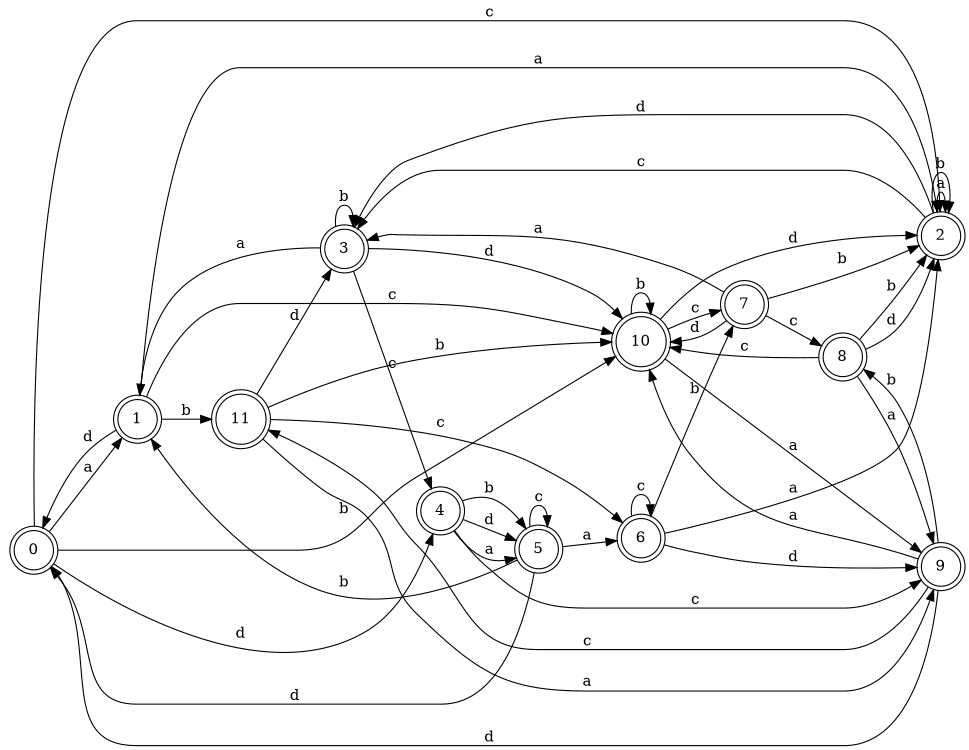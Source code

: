 digraph n10_3 {
__start0 [label="" shape="none"];

rankdir=LR;
size="8,5";

s0 [style="rounded,filled", color="black", fillcolor="white" shape="doublecircle", label="0"];
s1 [style="rounded,filled", color="black", fillcolor="white" shape="doublecircle", label="1"];
s2 [style="rounded,filled", color="black", fillcolor="white" shape="doublecircle", label="2"];
s3 [style="rounded,filled", color="black", fillcolor="white" shape="doublecircle", label="3"];
s4 [style="rounded,filled", color="black", fillcolor="white" shape="doublecircle", label="4"];
s5 [style="rounded,filled", color="black", fillcolor="white" shape="doublecircle", label="5"];
s6 [style="rounded,filled", color="black", fillcolor="white" shape="doublecircle", label="6"];
s7 [style="rounded,filled", color="black", fillcolor="white" shape="doublecircle", label="7"];
s8 [style="rounded,filled", color="black", fillcolor="white" shape="doublecircle", label="8"];
s9 [style="rounded,filled", color="black", fillcolor="white" shape="doublecircle", label="9"];
s10 [style="rounded,filled", color="black", fillcolor="white" shape="doublecircle", label="10"];
s11 [style="rounded,filled", color="black", fillcolor="white" shape="doublecircle", label="11"];
s0 -> s1 [label="a"];
s0 -> s10 [label="b"];
s0 -> s2 [label="c"];
s0 -> s4 [label="d"];
s1 -> s2 [label="a"];
s1 -> s11 [label="b"];
s1 -> s10 [label="c"];
s1 -> s0 [label="d"];
s2 -> s2 [label="a"];
s2 -> s2 [label="b"];
s2 -> s3 [label="c"];
s2 -> s3 [label="d"];
s3 -> s1 [label="a"];
s3 -> s3 [label="b"];
s3 -> s4 [label="c"];
s3 -> s10 [label="d"];
s4 -> s5 [label="a"];
s4 -> s5 [label="b"];
s4 -> s9 [label="c"];
s4 -> s5 [label="d"];
s5 -> s6 [label="a"];
s5 -> s1 [label="b"];
s5 -> s5 [label="c"];
s5 -> s0 [label="d"];
s6 -> s2 [label="a"];
s6 -> s7 [label="b"];
s6 -> s6 [label="c"];
s6 -> s9 [label="d"];
s7 -> s3 [label="a"];
s7 -> s2 [label="b"];
s7 -> s8 [label="c"];
s7 -> s10 [label="d"];
s8 -> s9 [label="a"];
s8 -> s2 [label="b"];
s8 -> s10 [label="c"];
s8 -> s2 [label="d"];
s9 -> s10 [label="a"];
s9 -> s8 [label="b"];
s9 -> s11 [label="c"];
s9 -> s0 [label="d"];
s10 -> s9 [label="a"];
s10 -> s10 [label="b"];
s10 -> s7 [label="c"];
s10 -> s2 [label="d"];
s11 -> s9 [label="a"];
s11 -> s10 [label="b"];
s11 -> s6 [label="c"];
s11 -> s3 [label="d"];

}